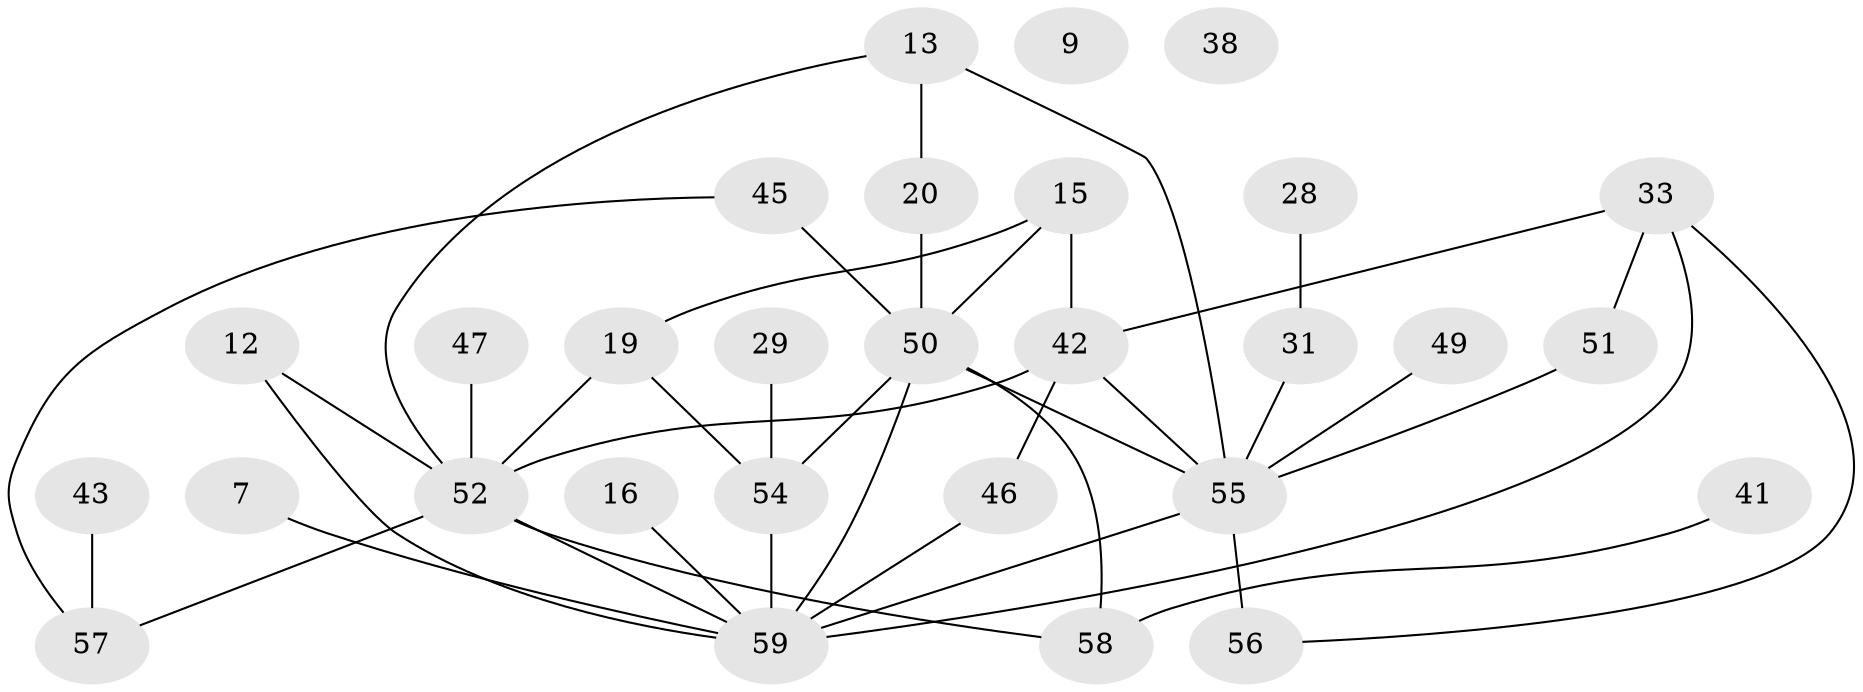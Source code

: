 // original degree distribution, {5: 0.03389830508474576, 2: 0.288135593220339, 4: 0.15254237288135594, 3: 0.2033898305084746, 1: 0.1694915254237288, 0: 0.03389830508474576, 7: 0.05084745762711865, 6: 0.05084745762711865, 9: 0.01694915254237288}
// Generated by graph-tools (version 1.1) at 2025/42/03/04/25 21:42:34]
// undirected, 29 vertices, 41 edges
graph export_dot {
graph [start="1"]
  node [color=gray90,style=filled];
  7;
  9;
  12;
  13;
  15;
  16;
  19;
  20;
  28;
  29 [super="+27"];
  31;
  33 [super="+25"];
  38;
  41;
  42 [super="+2+30"];
  43;
  45 [super="+44"];
  46 [super="+5"];
  47;
  49;
  50 [super="+24+3+36"];
  51;
  52 [super="+39"];
  54;
  55 [super="+35+26+37"];
  56 [super="+22+32+48"];
  57 [super="+10+53"];
  58 [super="+8+14"];
  59 [super="+40+17"];
  7 -- 59;
  12 -- 52 [weight=2];
  12 -- 59;
  13 -- 20;
  13 -- 52;
  13 -- 55;
  15 -- 19;
  15 -- 42;
  15 -- 50 [weight=2];
  16 -- 59;
  19 -- 52 [weight=2];
  19 -- 54;
  20 -- 50 [weight=2];
  28 -- 31;
  29 -- 54;
  31 -- 55;
  33 -- 56;
  33 -- 42;
  33 -- 59;
  33 -- 51;
  41 -- 58;
  42 -- 52 [weight=2];
  42 -- 55;
  42 -- 46;
  43 -- 57;
  45 -- 50 [weight=3];
  45 -- 57;
  46 -- 59;
  47 -- 52;
  49 -- 55;
  50 -- 58 [weight=2];
  50 -- 55 [weight=4];
  50 -- 54;
  50 -- 59;
  51 -- 55;
  52 -- 57;
  52 -- 59 [weight=2];
  52 -- 58 [weight=2];
  54 -- 59;
  55 -- 59 [weight=2];
  55 -- 56 [weight=2];
}
